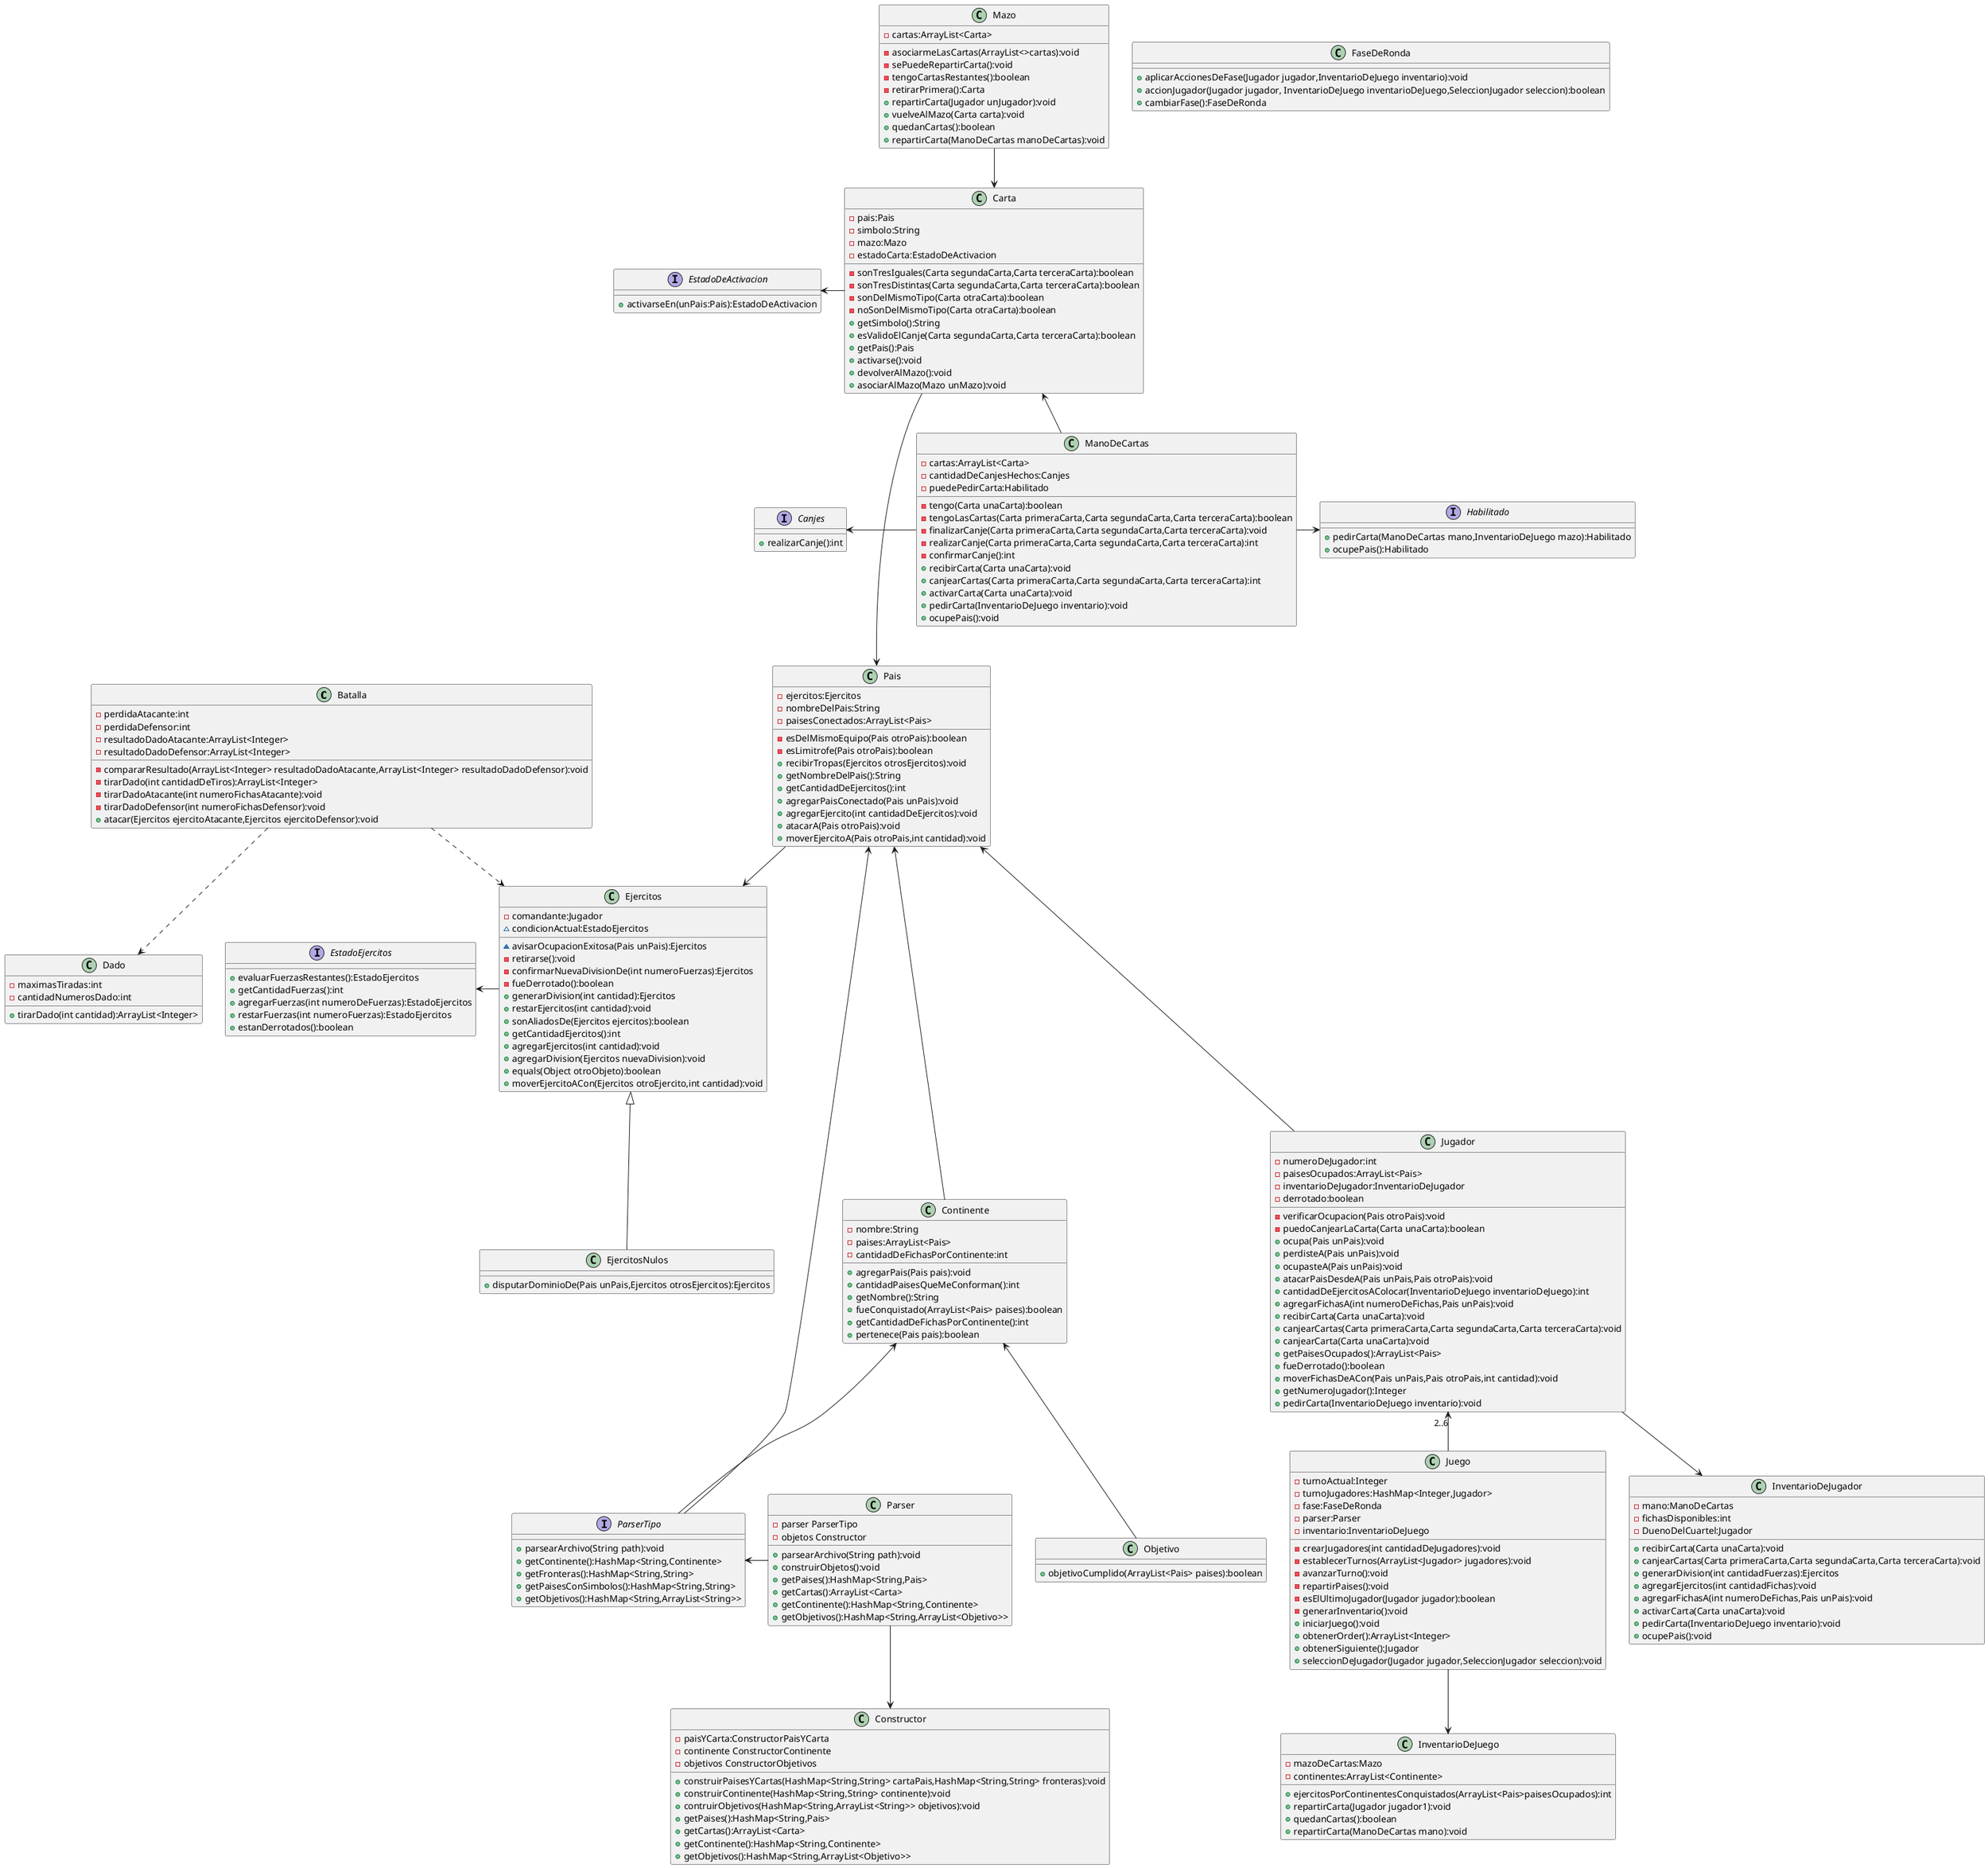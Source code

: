 @startuml
class Batalla{
- perdidaAtacante:int
- perdidaDefensor:int
- resultadoDadoAtacante:ArrayList<Integer>
- resultadoDadoDefensor:ArrayList<Integer>
- compararResultado(ArrayList<Integer> resultadoDadoAtacante,ArrayList<Integer> resultadoDadoDefensor):void
- tirarDado(int cantidadDeTiros):ArrayList<Integer>
- tirarDadoAtacante(int numeroFichasAtacante):void
- tirarDadoDefensor(int numeroFichasDefensor):void
+ atacar(Ejercitos ejercitoAtacante,Ejercitos ejercitoDefensor):void
}

class Dado{
- maximasTiradas:int
- cantidadNumerosDado:int
+ tirarDado(int cantidad):ArrayList<Integer>
}

class Ejercitos{
- comandante:Jugador
~ condicionActual:EstadoEjercitos
~ avisarOcupacionExitosa(Pais unPais):Ejercitos
- retirarse():void
- confirmarNuevaDivisionDe(int numeroFuerzas):Ejercitos
- fueDerrotado():boolean
+ generarDivision(int cantidad):Ejercitos
+ restarEjercitos(int cantidad):void
+ sonAliadosDe(Ejercitos ejercitos):boolean
+ getCantidadEjercitos():int
+ agregarEjercitos(int cantidad):void
+ agregarDivision(Ejercitos nuevaDivision):void
+ equals(Object otroObjeto):boolean
+ moverEjercitoACon(Ejercitos otroEjercito,int cantidad):void
}

class EjercitosNulos{
+ disputarDominioDe(Pais unPais,Ejercitos otrosEjercitos):Ejercitos
}

interface EstadoEjercitos{
+ evaluarFuerzasRestantes():EstadoEjercitos
+ getCantidadFuerzas():int
+ agregarFuerzas(int numeroDeFuerzas):EstadoEjercitos
+ restarFuerzas(int numeroFuerzas):EstadoEjercitos
+ estanDerrotados():boolean
}

class Pais{
- ejercitos:Ejercitos
- nombreDelPais:String
- paisesConectados:ArrayList<Pais>
- esDelMismoEquipo(Pais otroPais):boolean
- esLimitrofe(Pais otroPais):boolean
+ recibirTropas(Ejercitos otrosEjercitos):void
+ getNombreDelPais():String
+ getCantidadDeEjercitos():int
+ agregarPaisConectado(Pais unPais):void
+ agregarEjercito(int cantidadDeEjercitos):void
+ atacarA(Pais otroPais):void
+ moverEjercitoA(Pais otroPais,int cantidad):void
}


Batalla ..> Dado
Batalla ..> Ejercitos

Ejercitos <|-- EjercitosNulos
Pais --> Ejercitos

EstadoEjercitos <- Ejercitos

interface Canjes{
+ realizarCanje():int
}

class Carta{
- pais:Pais
- simbolo:String
- mazo:Mazo
- estadoCarta:EstadoDeActivacion
- sonTresIguales(Carta segundaCarta,Carta terceraCarta):boolean
- sonTresDistintas(Carta segundaCarta,Carta terceraCarta):boolean
- sonDelMismoTipo(Carta otraCarta):boolean
- noSonDelMismoTipo(Carta otraCarta):boolean
+ getSimbolo():String
+ esValidoElCanje(Carta segundaCarta,Carta terceraCarta):boolean
+ getPais():Pais
+ activarse():void
+ devolverAlMazo():void
+ asociarAlMazo(Mazo unMazo):void
}

interface EstadoDeActivacion{
+ activarseEn(unPais:Pais):EstadoDeActivacion
}

class Mazo{
- cartas:ArrayList<Carta>
- asociarmeLasCartas(ArrayList<>cartas):void
- sePuedeRepartirCarta():void
- tengoCartasRestantes():boolean
- retirarPrimera():Carta
+ repartirCarta(Jugador unJugador):void
+ vuelveAlMazo(Carta carta):void
+ quedanCartas():boolean
+ repartirCarta(ManoDeCartas manoDeCartas):void
}

class ManoDeCartas{
- cartas:ArrayList<Carta>
- cantidadDeCanjesHechos:Canjes
- puedePedirCarta:Habilitado
- tengo(Carta unaCarta):boolean
- tengoLasCartas(Carta primeraCarta,Carta segundaCarta,Carta terceraCarta):boolean
- finalizarCanje(Carta primeraCarta,Carta segundaCarta,Carta terceraCarta):void
- realizarCanje(Carta primeraCarta,Carta segundaCarta,Carta terceraCarta):int
- confirmarCanje():int
+ recibirCarta(Carta unaCarta):void
+ canjearCartas(Carta primeraCarta,Carta segundaCarta,Carta terceraCarta):int
+ activarCarta(Carta unaCarta):void
+ pedirCarta(InventarioDeJuego inventario):void
+ ocupePais():void
}

interface Habilitado{
+ pedirCarta(ManoDeCartas mano,InventarioDeJuego mazo):Habilitado
+ ocupePais():Habilitado
}


Mazo --> Carta
Carta <-- ManoDeCartas
ManoDeCartas -> Habilitado
Canjes <- ManoDeCartas


EstadoDeActivacion <- Carta

class FaseDeRonda{
+ aplicarAccionesDeFase(Jugador jugador,InventarioDeJuego inventario):void
+ accionJugador(Jugador jugador, InventarioDeJuego inventarioDeJuego,SeleccionJugador seleccion):boolean
+ cambiarFase():FaseDeRonda
}

class InventarioDeJuego{
- mazoDeCartas:Mazo
- continentes:ArrayList<Continente>
+ ejercitosPorContinentesConquistados(ArrayList<Pais>paisesOcupados):int
+ repartirCarta(Jugador jugador1):void
+ quedanCartas():boolean
+ repartirCarta(ManoDeCartas mano):void
}

class InventarioDeJugador{
- mano:ManoDeCartas
- fichasDisponibles:int
- DuenoDelCuartel:Jugador
+ recibirCarta(Carta unaCarta):void
+ canjearCartas(Carta primeraCarta,Carta segundaCarta,Carta terceraCarta):void
+ generarDivision(int cantidadFuerzas):Ejercitos
+ agregarEjercitos(int cantidadFichas):void
+ agregarFichasA(int numeroDeFichas,Pais unPais):void
+ activarCarta(Carta unaCarta):void
+ pedirCarta(InventarioDeJuego inventario):void
+ ocupePais():void
}

class Juego{
- turnoActual:Integer
- turnoJugadores:HashMap<Integer,Jugador>
- fase:FaseDeRonda
- parser:Parser
- inventario:InventarioDeJuego
- crearJugadores(int cantidadDeJugadores):void
- establecerTurnos(ArrayList<Jugador> jugadores):void
- avanzarTurno():void
- repartirPaises():void
- esElUltimoJugador(Jugador jugador):boolean
- generarInventario():void
+ iniciarJuego():void
+ obtenerOrder():ArrayList<Integer>
+ obtenerSiguiente():Jugador
+ seleccionDeJugador(Jugador jugador,SeleccionJugador seleccion):void
}

class Jugador{
- numeroDeJugador:int
- paisesOcupados:ArrayList<Pais>
- inventarioDeJugador:InventarioDeJugador
- derrotado:boolean
- verificarOcupacion(Pais otroPais):void
- puedoCanjearLaCarta(Carta unaCarta):boolean
+ ocupa(Pais unPais):void
+ perdisteA(Pais unPais):void
+ ocupasteA(Pais unPais):void
+ atacarPaisDesdeA(Pais unPais,Pais otroPais):void
+ cantidadDeEjercitosAColocar(InventarioDeJuego inventarioDeJuego):int
+ agregarFichasA(int numeroDeFichas,Pais unPais):void
+ recibirCarta(Carta unaCarta):void
+ canjearCartas(Carta primeraCarta,Carta segundaCarta,Carta terceraCarta):void
+ canjearCarta(Carta unaCarta):void
+ getPaisesOcupados():ArrayList<Pais>
+ fueDerrotado():boolean
+ moverFichasDeACon(Pais unPais,Pais otroPais,int cantidad):void
+ getNumeroJugador():Integer
+ pedirCarta(InventarioDeJuego inventario):void
}

Juego --> InventarioDeJuego
Jugador "2..6"<-- Juego

Jugador --> InventarioDeJugador

class Continente{
- nombre:String
- paises:ArrayList<Pais>
- cantidadDeFichasPorContinente:int
+ agregarPais(Pais pais):void
+ cantidadPaisesQueMeConforman():int
+ getNombre():String
+ fueConquistado(ArrayList<Pais> paises):boolean
+ getCantidadDeFichasPorContinente():int
+ pertenece(Pais pais):boolean
}

class Objetivo{
+ objetivoCumplido(ArrayList<Pais> paises):boolean
}

Continente <-- Objetivo

class Constructor{
- paisYCarta:ConstructorPaisYCarta
- continente ConstructorContinente
- objetivos ConstructorObjetivos
+ construirPaisesYCartas(HashMap<String,String> cartaPais,HashMap<String,String> fronteras):void
+ construirContinente(HashMap<String,String> continente):void
+ contruirObjetivos(HashMap<String,ArrayList<String>> objetivos):void
+ getPaises():HashMap<String,Pais>
+ getCartas():ArrayList<Carta>
+ getContinente():HashMap<String,Continente>
+ getObjetivos():HashMap<String,ArrayList<Objetivo>>
}

class Parser{
- parser ParserTipo
- objetos Constructor
+ parsearArchivo(String path):void
+ construirObjetos():void
+ getPaises():HashMap<String,Pais>
+ getCartas():ArrayList<Carta>
+ getContinente():HashMap<String,Continente>
+ getObjetivos():HashMap<String,ArrayList<Objetivo>>
}

interface ParserTipo{
+ parsearArchivo(String path):void
+ getContinente():HashMap<String,Continente>
+ getFronteras():HashMap<String,String>
+ getPaisesConSimbolos():HashMap<String,String>
+ getObjetivos():HashMap<String,ArrayList<String>>
}

Parser --> Constructor
ParserTipo <- Parser

Carta ---> Pais

Continente <-- ParserTipo
Pais <--- ParserTipo
Pais <--- Jugador
Pais <--- Continente
@enduml
